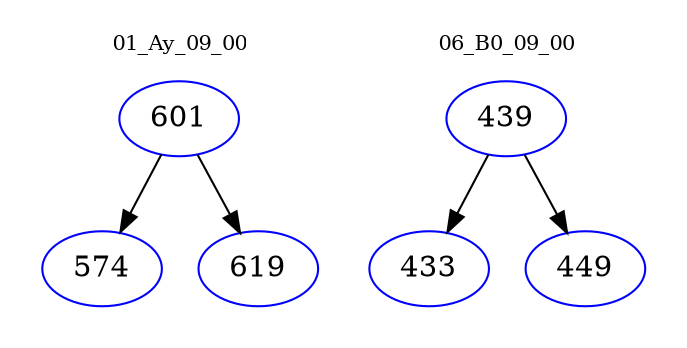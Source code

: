 digraph{
subgraph cluster_0 {
color = white
label = "01_Ay_09_00";
fontsize=10;
T0_601 [label="601", color="blue"]
T0_601 -> T0_574 [color="black"]
T0_574 [label="574", color="blue"]
T0_601 -> T0_619 [color="black"]
T0_619 [label="619", color="blue"]
}
subgraph cluster_1 {
color = white
label = "06_B0_09_00";
fontsize=10;
T1_439 [label="439", color="blue"]
T1_439 -> T1_433 [color="black"]
T1_433 [label="433", color="blue"]
T1_439 -> T1_449 [color="black"]
T1_449 [label="449", color="blue"]
}
}
